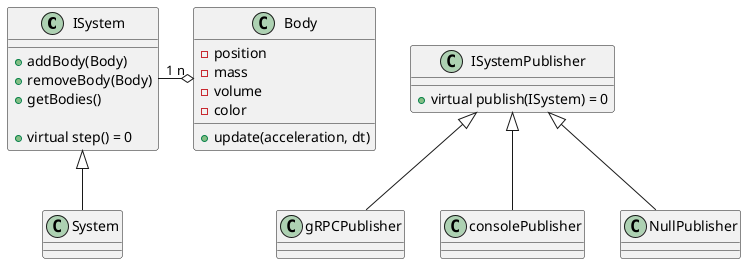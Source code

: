 @startuml nbodysystem

Class ISystem {
    +addBody(Body)
    +removeBody(Body)
    +getBodies()

    + virtual step() = 0
}

class System { 
}

class Body {
    +update(acceleration, dt)
    -position
    -mass
    -volume
    -color
}

class ISystemPublisher {
    +virtual publish(ISystem) = 0
}

class gRPCPublisher {

}

class consolePublisher {}

class NullPublisher {}

ISystem <|-- System
ISystem "1" -o "n" Body 

ISystemPublisher <|-- gRPCPublisher
ISystemPublisher <|-- consolePublisher
ISystemPublisher <|-- NullPublisher
@enduml